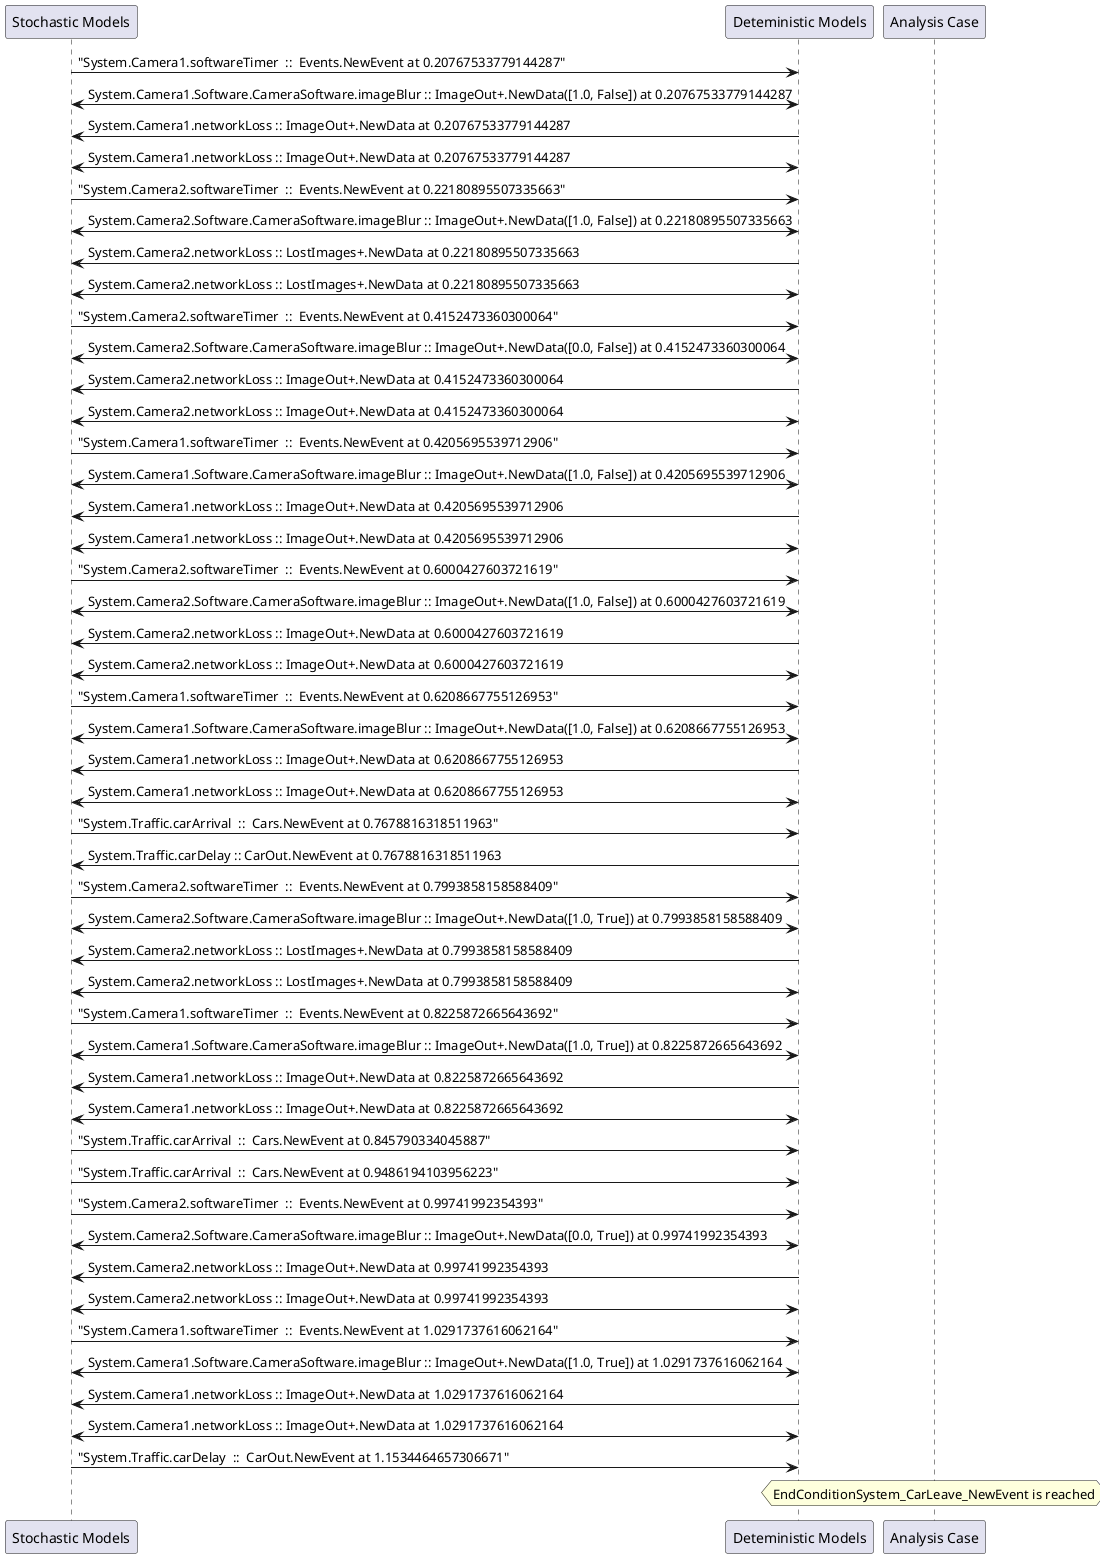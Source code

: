 
	@startuml
	participant "Stochastic Models" as stochmodel
	participant "Deteministic Models" as detmodel
	participant "Analysis Case" as analysis
	{16516_stop} stochmodel -> detmodel : "System.Camera1.softwareTimer  ::  Events.NewEvent at 0.20767533779144287"
detmodel <-> stochmodel : System.Camera1.Software.CameraSoftware.imageBlur :: ImageOut+.NewData([1.0, False]) at 0.20767533779144287
detmodel -> stochmodel : System.Camera1.networkLoss :: ImageOut+.NewData at 0.20767533779144287
detmodel <-> stochmodel : System.Camera1.networkLoss :: ImageOut+.NewData at 0.20767533779144287
{16531_stop} stochmodel -> detmodel : "System.Camera2.softwareTimer  ::  Events.NewEvent at 0.22180895507335663"
detmodel <-> stochmodel : System.Camera2.Software.CameraSoftware.imageBlur :: ImageOut+.NewData([1.0, False]) at 0.22180895507335663
detmodel -> stochmodel : System.Camera2.networkLoss :: LostImages+.NewData at 0.22180895507335663
detmodel <-> stochmodel : System.Camera2.networkLoss :: LostImages+.NewData at 0.22180895507335663
{16532_stop} stochmodel -> detmodel : "System.Camera2.softwareTimer  ::  Events.NewEvent at 0.4152473360300064"
detmodel <-> stochmodel : System.Camera2.Software.CameraSoftware.imageBlur :: ImageOut+.NewData([0.0, False]) at 0.4152473360300064
detmodel -> stochmodel : System.Camera2.networkLoss :: ImageOut+.NewData at 0.4152473360300064
detmodel <-> stochmodel : System.Camera2.networkLoss :: ImageOut+.NewData at 0.4152473360300064
{16517_stop} stochmodel -> detmodel : "System.Camera1.softwareTimer  ::  Events.NewEvent at 0.4205695539712906"
detmodel <-> stochmodel : System.Camera1.Software.CameraSoftware.imageBlur :: ImageOut+.NewData([1.0, False]) at 0.4205695539712906
detmodel -> stochmodel : System.Camera1.networkLoss :: ImageOut+.NewData at 0.4205695539712906
detmodel <-> stochmodel : System.Camera1.networkLoss :: ImageOut+.NewData at 0.4205695539712906
{16533_stop} stochmodel -> detmodel : "System.Camera2.softwareTimer  ::  Events.NewEvent at 0.6000427603721619"
detmodel <-> stochmodel : System.Camera2.Software.CameraSoftware.imageBlur :: ImageOut+.NewData([1.0, False]) at 0.6000427603721619
detmodel -> stochmodel : System.Camera2.networkLoss :: ImageOut+.NewData at 0.6000427603721619
detmodel <-> stochmodel : System.Camera2.networkLoss :: ImageOut+.NewData at 0.6000427603721619
{16518_stop} stochmodel -> detmodel : "System.Camera1.softwareTimer  ::  Events.NewEvent at 0.6208667755126953"
detmodel <-> stochmodel : System.Camera1.Software.CameraSoftware.imageBlur :: ImageOut+.NewData([1.0, False]) at 0.6208667755126953
detmodel -> stochmodel : System.Camera1.networkLoss :: ImageOut+.NewData at 0.6208667755126953
detmodel <-> stochmodel : System.Camera1.networkLoss :: ImageOut+.NewData at 0.6208667755126953
{16547_stop} stochmodel -> detmodel : "System.Traffic.carArrival  ::  Cars.NewEvent at 0.7678816318511963"
{16556_start} detmodel -> stochmodel : System.Traffic.carDelay :: CarOut.NewEvent at 0.7678816318511963
{16534_stop} stochmodel -> detmodel : "System.Camera2.softwareTimer  ::  Events.NewEvent at 0.7993858158588409"
detmodel <-> stochmodel : System.Camera2.Software.CameraSoftware.imageBlur :: ImageOut+.NewData([1.0, True]) at 0.7993858158588409
detmodel -> stochmodel : System.Camera2.networkLoss :: LostImages+.NewData at 0.7993858158588409
detmodel <-> stochmodel : System.Camera2.networkLoss :: LostImages+.NewData at 0.7993858158588409
{16519_stop} stochmodel -> detmodel : "System.Camera1.softwareTimer  ::  Events.NewEvent at 0.8225872665643692"
detmodel <-> stochmodel : System.Camera1.Software.CameraSoftware.imageBlur :: ImageOut+.NewData([1.0, True]) at 0.8225872665643692
detmodel -> stochmodel : System.Camera1.networkLoss :: ImageOut+.NewData at 0.8225872665643692
detmodel <-> stochmodel : System.Camera1.networkLoss :: ImageOut+.NewData at 0.8225872665643692
{16548_stop} stochmodel -> detmodel : "System.Traffic.carArrival  ::  Cars.NewEvent at 0.845790334045887"
{16549_stop} stochmodel -> detmodel : "System.Traffic.carArrival  ::  Cars.NewEvent at 0.9486194103956223"
{16535_stop} stochmodel -> detmodel : "System.Camera2.softwareTimer  ::  Events.NewEvent at 0.99741992354393"
detmodel <-> stochmodel : System.Camera2.Software.CameraSoftware.imageBlur :: ImageOut+.NewData([0.0, True]) at 0.99741992354393
detmodel -> stochmodel : System.Camera2.networkLoss :: ImageOut+.NewData at 0.99741992354393
detmodel <-> stochmodel : System.Camera2.networkLoss :: ImageOut+.NewData at 0.99741992354393
{16520_stop} stochmodel -> detmodel : "System.Camera1.softwareTimer  ::  Events.NewEvent at 1.0291737616062164"
detmodel <-> stochmodel : System.Camera1.Software.CameraSoftware.imageBlur :: ImageOut+.NewData([1.0, True]) at 1.0291737616062164
detmodel -> stochmodel : System.Camera1.networkLoss :: ImageOut+.NewData at 1.0291737616062164
detmodel <-> stochmodel : System.Camera1.networkLoss :: ImageOut+.NewData at 1.0291737616062164
{16556_stop} stochmodel -> detmodel : "System.Traffic.carDelay  ::  CarOut.NewEvent at 1.1534464657306671"
{16556_start} <-> {16556_stop} : delay
hnote over analysis 
EndConditionSystem_CarLeave_NewEvent is reached
endnote
@enduml